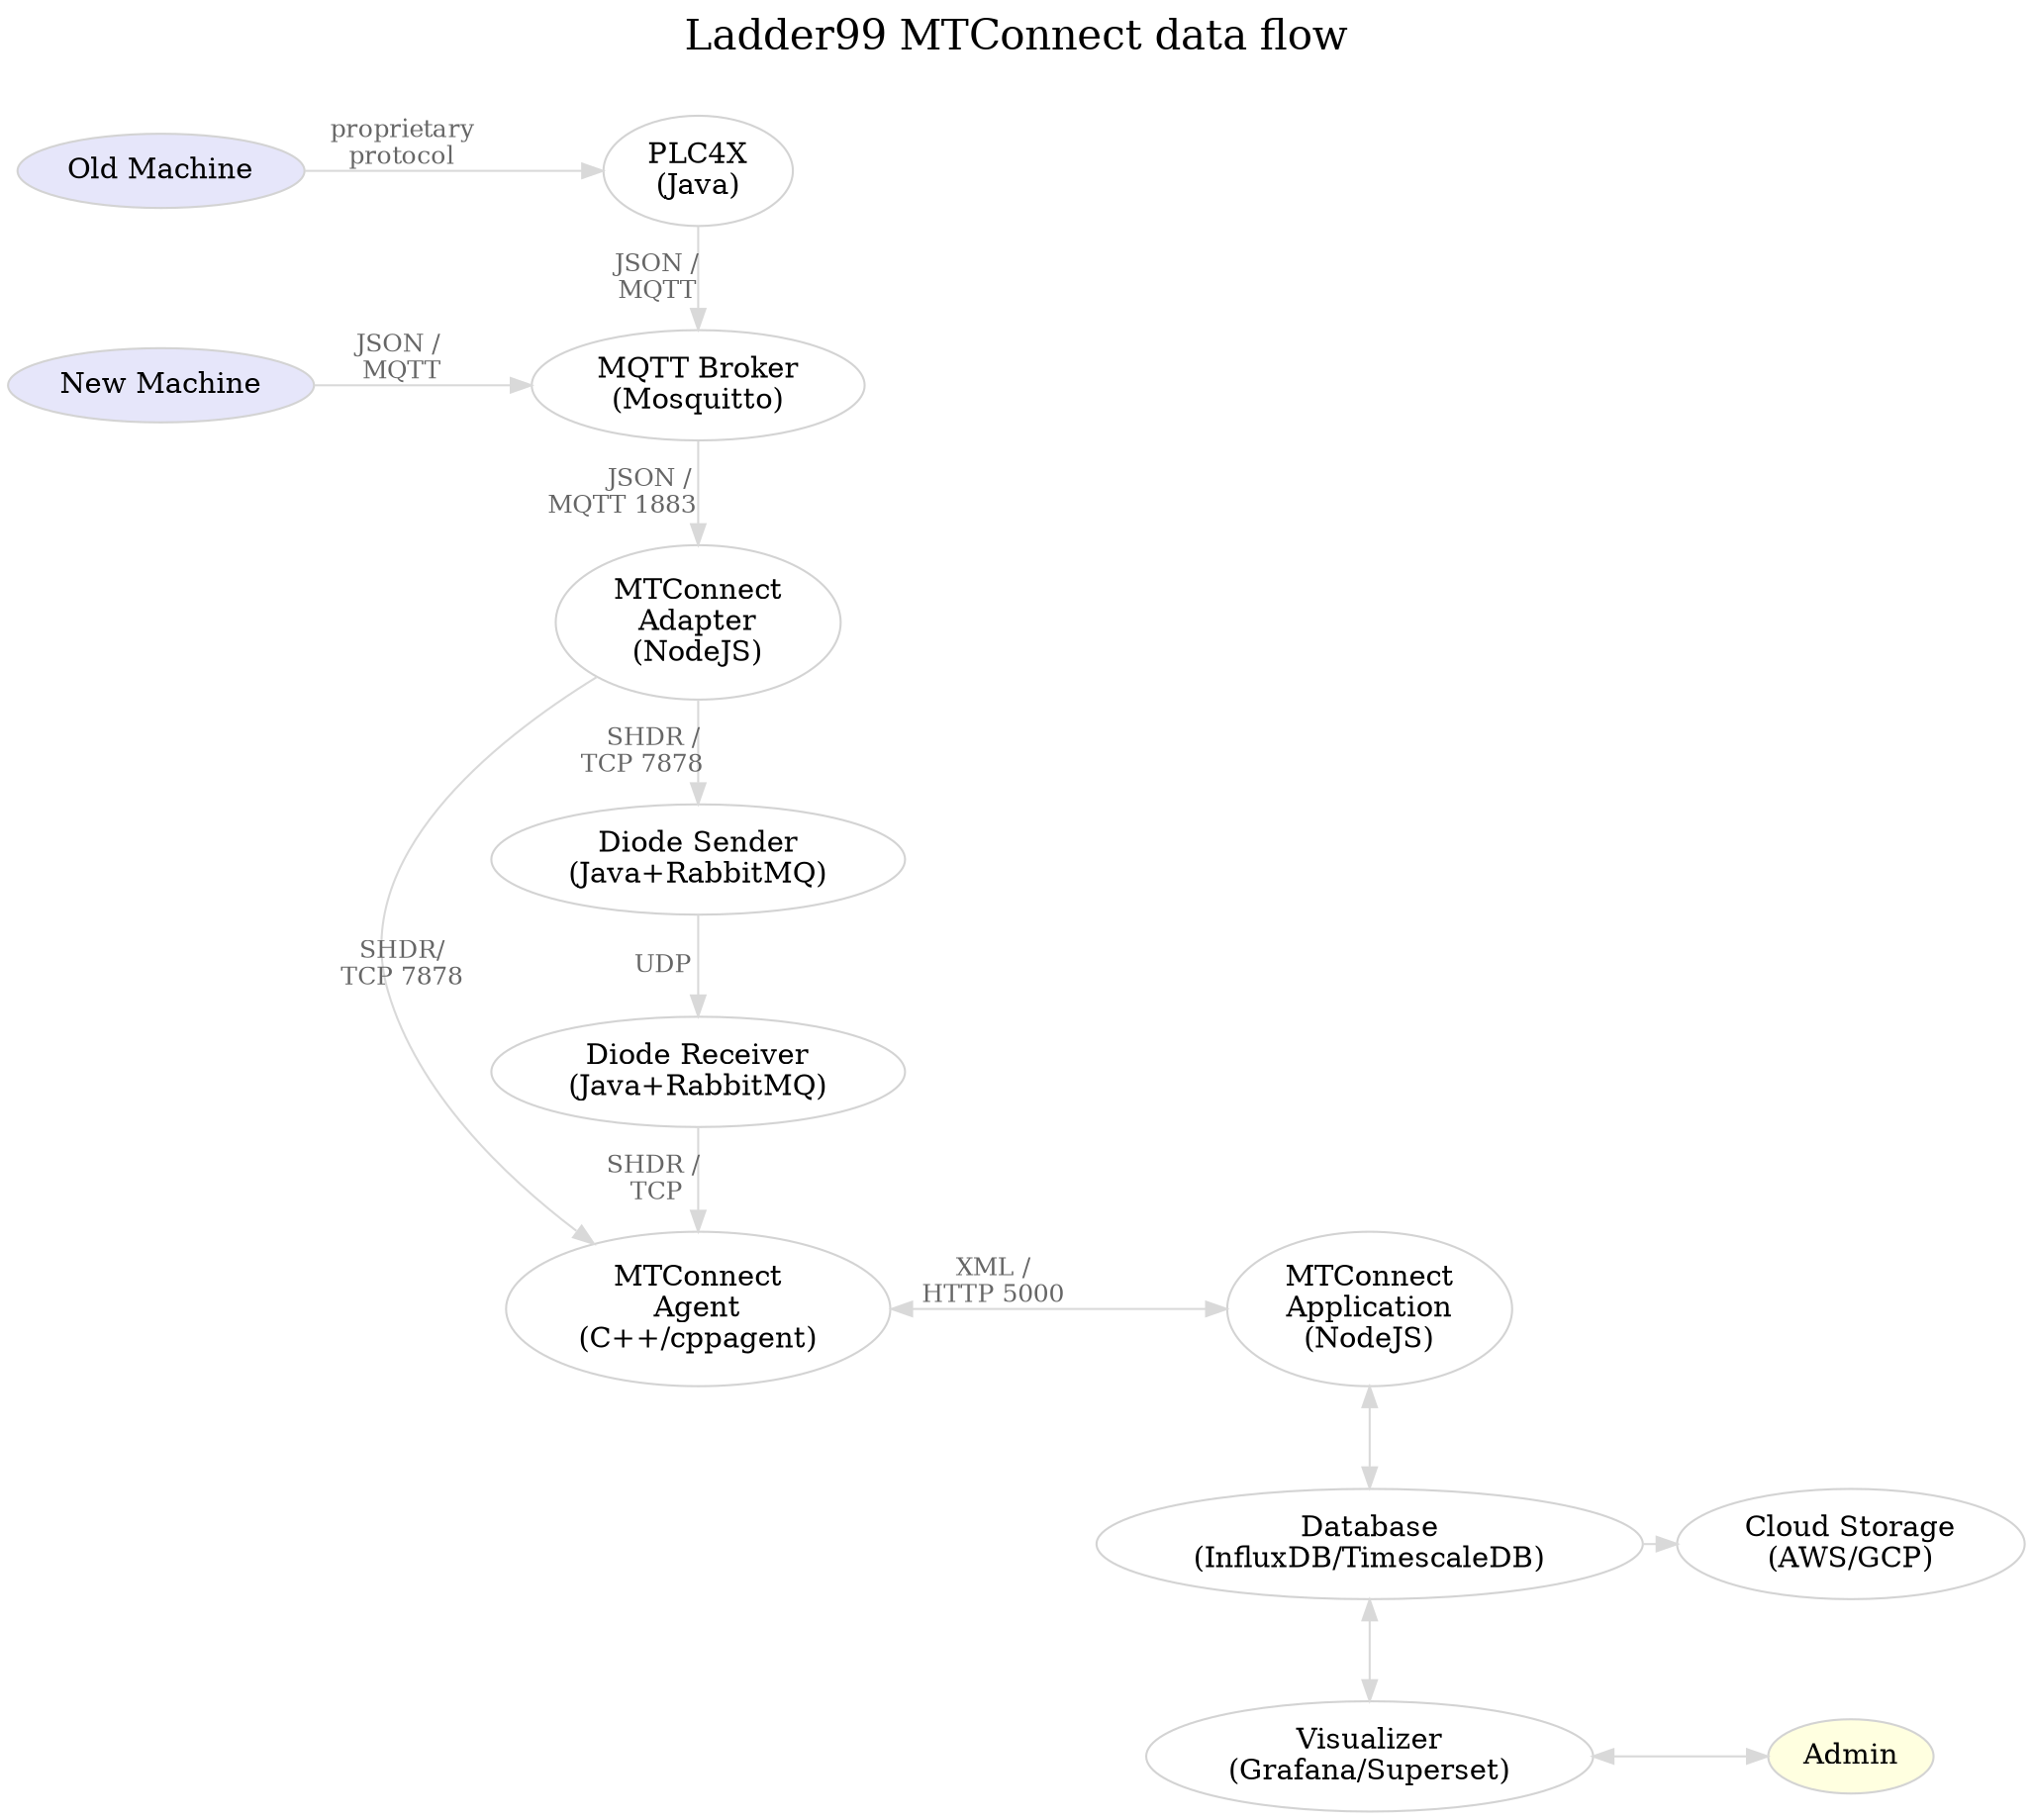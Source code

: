 digraph "ladder99-adapter" {

  // styles
  graph [ label="Ladder99 MTConnect data flow\n "; color=lightgray; ];
  graph [ fontsize=20 ];
  graph [ labelloc=t ];
  graph [ ranksep=0.2 ];
  graph [ nodesep=0.35 ];
  graph [ rankdir=LR; ] // left-to-right
  node [ color=lightgray; fillcolor=white; style=filled ];
  edge [ color=gray85 ];
  edge [ fontsize=12; fontcolor=gray40; ];

  // nodes
  OldMachine [ fillcolor=lavender; label="Old Machine" ];
  NewMachine [ fillcolor=lavender; label="New Machine" ];
  PLC4X [ label="PLC4X\n(Java)" ];
  Broker [ label="MQTT Broker\n(Mosquitto)" ];
  Adapter [ fillcolor=white; label="MTConnect\nAdapter\n(NodeJS)" ];
  DiodeSender [ label="Diode Sender\n(Java+RabbitMQ)" ];
  DiodeReceiver [ label="Diode Receiver\n(Java+RabbitMQ)" ];
  Agent [ fillcolor=white; label="MTConnect\nAgent\n(C++/cppagent)" ];
  Application [ fillcolor=white; label="MTConnect\nApplication\n(NodeJS)" ];
  Database [ label="Database\n(InfluxDB/TimescaleDB)" ];
  Visualizer [ label="Visualizer\n(Grafana/Superset)" ];
  Cloud [ label="Cloud Storage\n(AWS/GCP)" ];
  Admin [ fillcolor=lightyellow ];
  // LOI [ label="LOI\n(SvelteJS)" ];
  // Operator [ fillcolor=lightyellow ];

  // edges
  OldMachine -> PLC4X [ label="proprietary\nprotocol" ];
  NewMachine -> Broker [ label="JSON / \nMQTT" ];
  PLC4X -> Broker [ label="JSON /  \nMQTT  " ];
  Broker -> Adapter [ label="JSON /    \nMQTT 1883           " ];
  Adapter -> DiodeSender [ label="SHDR /   \nTCP 7878      " ];
  DiodeSender -> DiodeReceiver [ label="UDP    " ];
  DiodeReceiver -> Agent [ label="SHDR /   \nTCP  " ];
  Agent -> Application [ dir=both; label="XML /  \nHTTP 5000  " ];
  Adapter -> Agent [ label="SHDR/\nTCP 7878" ];
  Application -> Database [ dir=both ];
  Database -> Visualizer [ dir=both ];
  Database -> Cloud;
  Visualizer -> Admin [ dir=both ];
  // Application -> LOI;
  // LOI -> Operator;

  // rank
  { rank=same; OldMachine NewMachine };
  // { rank=same; PLC4X Broker };
  { rank=same; PLC4X Broker Adapter DiodeSender DiodeReceiver Agent };
  // { rank=same; Operator Admin Cloud };
  // { rank=same; Admin Cloud };
  { rank=same; Application Database Visualizer };

  // subgraphs
  // subgraph cluster1a {
  //   graph [ label="New Machine" ];
  //   NewMachine;
  // }
  // subgraph cluster1b {
  //   graph [ label="Old Machine" ];
  //   OldMachine;
  // }
  // subgraph cluster2 {
  //   graph [ label="Raspberry Pi 1" ];
  //   PLC4X;
  //   Broker;
  //   Adapter;
  //   Diode;
  //   Agent;
  //   // { rank=same; Diode Agent };
  // }
  // subgraph cluster4 {
  //   graph [ label="Raspberry Pi 2" ];
  //   Application;
  //   Database;
  //   Visualizer;
  //   // LOI;
  //   // { rank=same; Application Database Visualizer };
  // }
}
